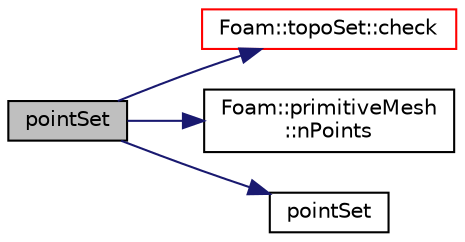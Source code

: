 digraph "pointSet"
{
  bgcolor="transparent";
  edge [fontname="Helvetica",fontsize="10",labelfontname="Helvetica",labelfontsize="10"];
  node [fontname="Helvetica",fontsize="10",shape=record];
  rankdir="LR";
  Node1 [label="pointSet",height=0.2,width=0.4,color="black", fillcolor="grey75", style="filled", fontcolor="black"];
  Node1 -> Node2 [color="midnightblue",fontsize="10",style="solid",fontname="Helvetica"];
  Node2 [label="Foam::topoSet::check",height=0.2,width=0.4,color="red",URL="$a02713.html#a5da2a9b7df4592638c8a79a7b6221578",tooltip="Check validity of contents. "];
  Node1 -> Node3 [color="midnightblue",fontsize="10",style="solid",fontname="Helvetica"];
  Node3 [label="Foam::primitiveMesh\l::nPoints",height=0.2,width=0.4,color="black",URL="$a02008.html#a9927abeba2c8506177084d644b6e573a"];
  Node1 -> Node4 [color="midnightblue",fontsize="10",style="solid",fontname="Helvetica"];
  Node4 [label="pointSet",height=0.2,width=0.4,color="black",URL="$a01937.html#aba871bc077b1167a9efb44e36c44f178",tooltip="Construct from IOobject. "];
}
